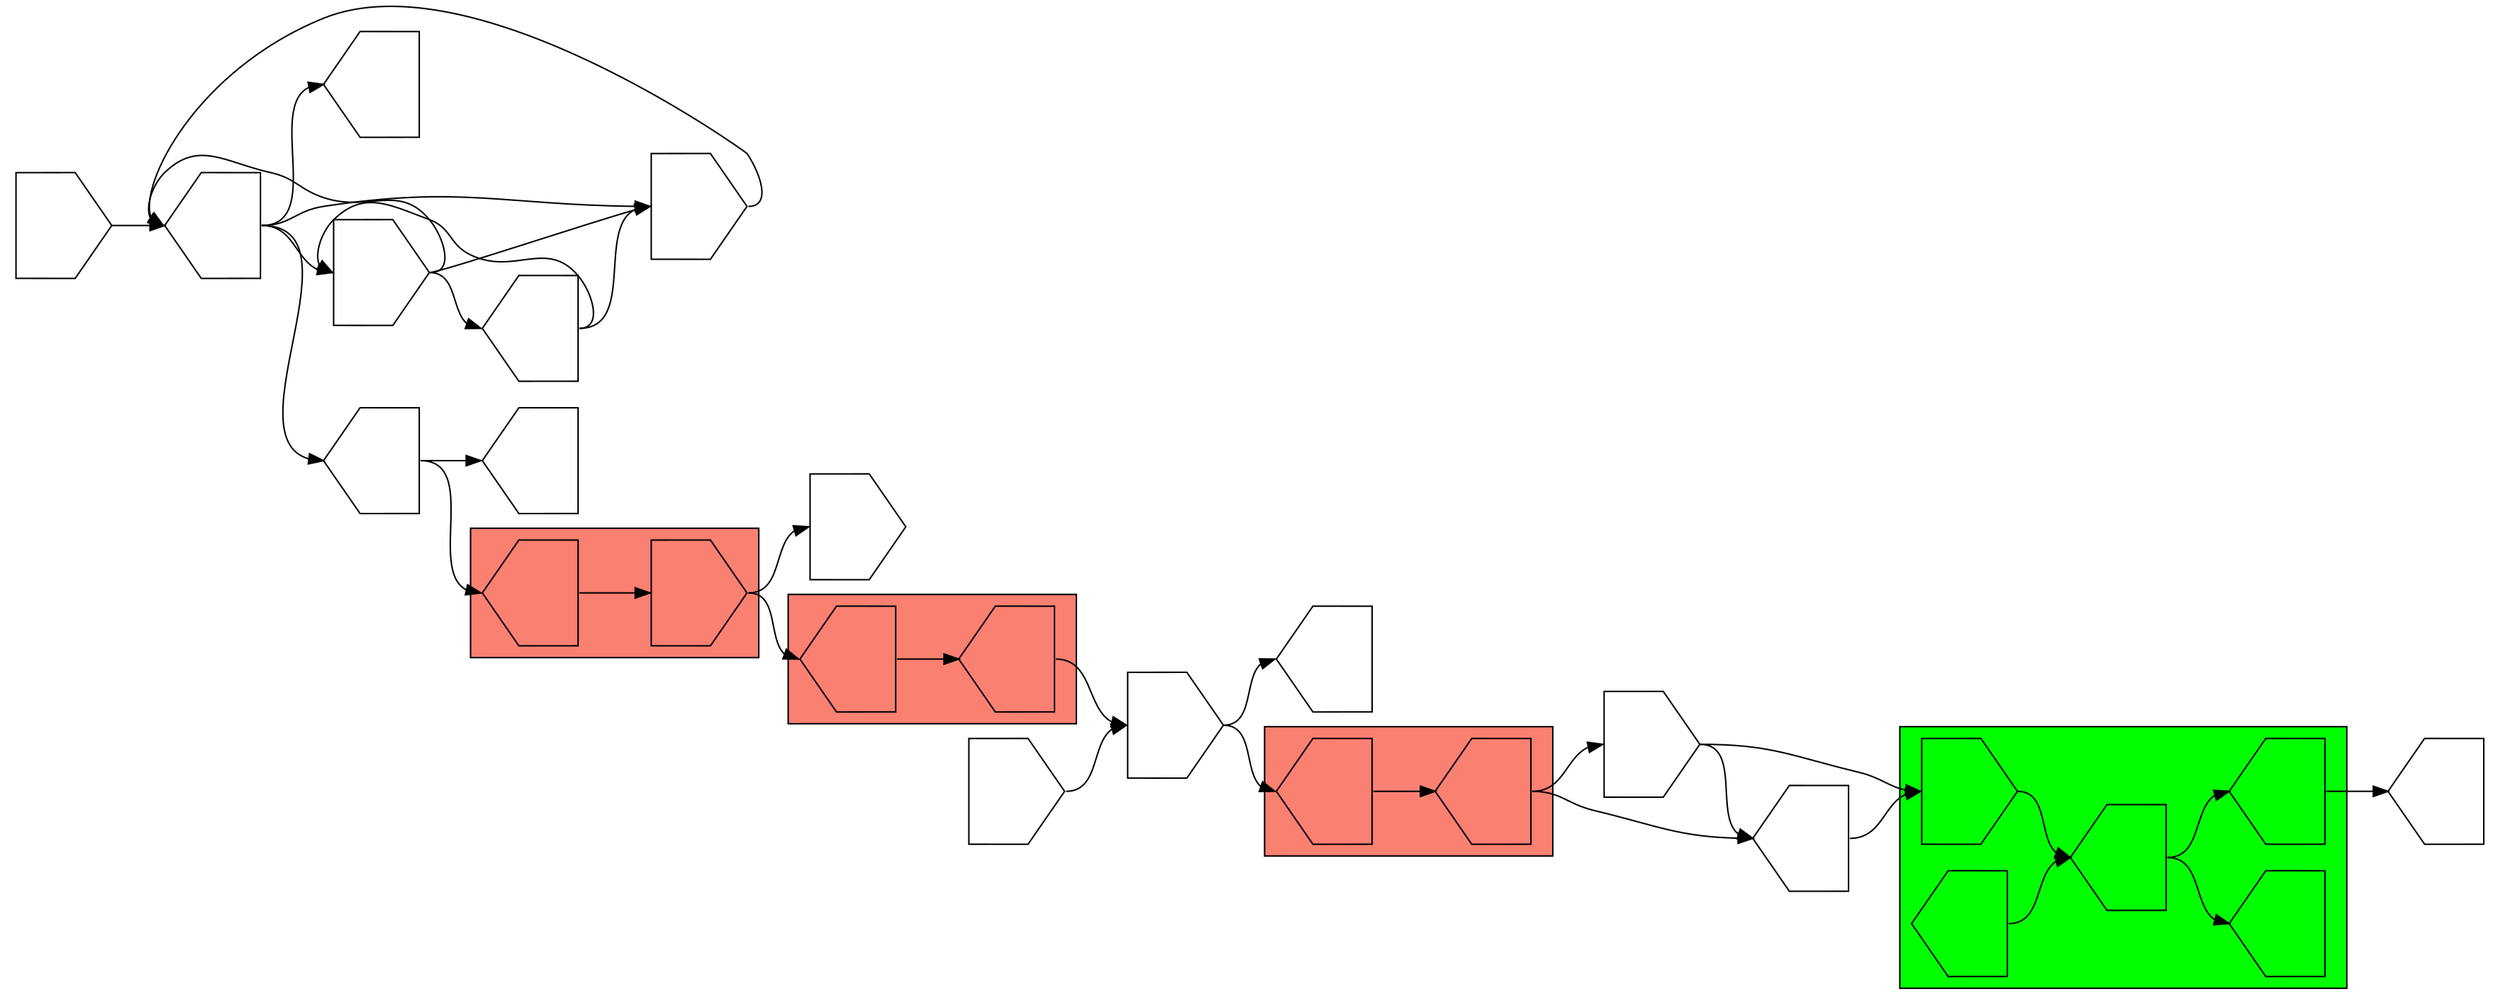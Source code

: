 digraph asm {
	rotate=90;
	edge [headport=n,tailport=s];
subgraph cluster_C11362_20205 {
	11362 [label="",height=1,width=1,shape=house];
	20205 [label="",height=1,width=1,shape=house];
	style=filled;
	fillcolor=salmon;
}
subgraph cluster_C7863_7077 {
	7863 [label="",height=1,width=1,shape=house];
	7077 [label="",height=1,width=1,shape=house];
	style=filled;
	fillcolor=salmon;
}
subgraph cluster_R5838_14933_3230_10656_10676 {
	5838 [label="",height=1,width=1,shape=invhouse];
	14933 [label="",height=1,width=1,shape=house];
	3230 [label="",height=1,width=1,shape=house];
	10656 [label="",height=1,width=1,shape=house];
	10676 [label="",height=1,width=1,shape=house];
	style=filled;
	fillcolor=green;
}
subgraph cluster_C1906_6921 {
	1906 [label="",height=1,width=1,shape=house];
	6921 [label="",height=1,width=1,shape=invhouse];
	style=filled;
	fillcolor=salmon;
}
	3796 [label="",height=1,width=1,shape=invhouse];
	2174 [label="",height=1,width=1,shape=house];
	15476 [label="",height=1,width=1,shape=house];
	9371 [label="",height=1,width=1,shape=invhouse];
	17537 [label="",height=1,width=1,shape=house];
	13707 [label="",height=1,width=1,shape=invhouse];
	11355 [label="",height=1,width=1,shape=invhouse];
	20604 [label="",height=1,width=1,shape=house];
	12459 [label="",height=1,width=1,shape=house];
	15293 [label="",height=1,width=1,shape=house];
	1011 [label="",height=1,width=1,shape=invhouse];
	13933 [label="",height=1,width=1,shape=house];
	19889 [label="",height=1,width=1,shape=invhouse];
	7526 [label="",height=1,width=1,shape=house];
	15933 [label="",height=1,width=1,shape=invhouse];
	11362 -> 20205
	20205 -> 3796
	3796 -> 7863
	3796 -> 17537
	7863 -> 7077
	7077 -> 2174
	7077 -> 9371
	2174 -> 5838
	5838 -> 3230
	3230 -> 10656
	3230 -> 10676
	10676 -> 15476
	14933 -> 3230
	9371 -> 2174
	9371 -> 5838
	13707 -> 3796
	6921 -> 11355
	6921 -> 11362
	1906 -> 6921
	20604 -> 1906
	20604 -> 12459
	15293 -> 1011
	15293 -> 7526
	15293 -> 19889
	15293 -> 20604
	1011 -> 13933
	1011 -> 15293
	1011 -> 19889
	13933 -> 1011
	13933 -> 19889
	19889 -> 15293
	15933 -> 15293
}